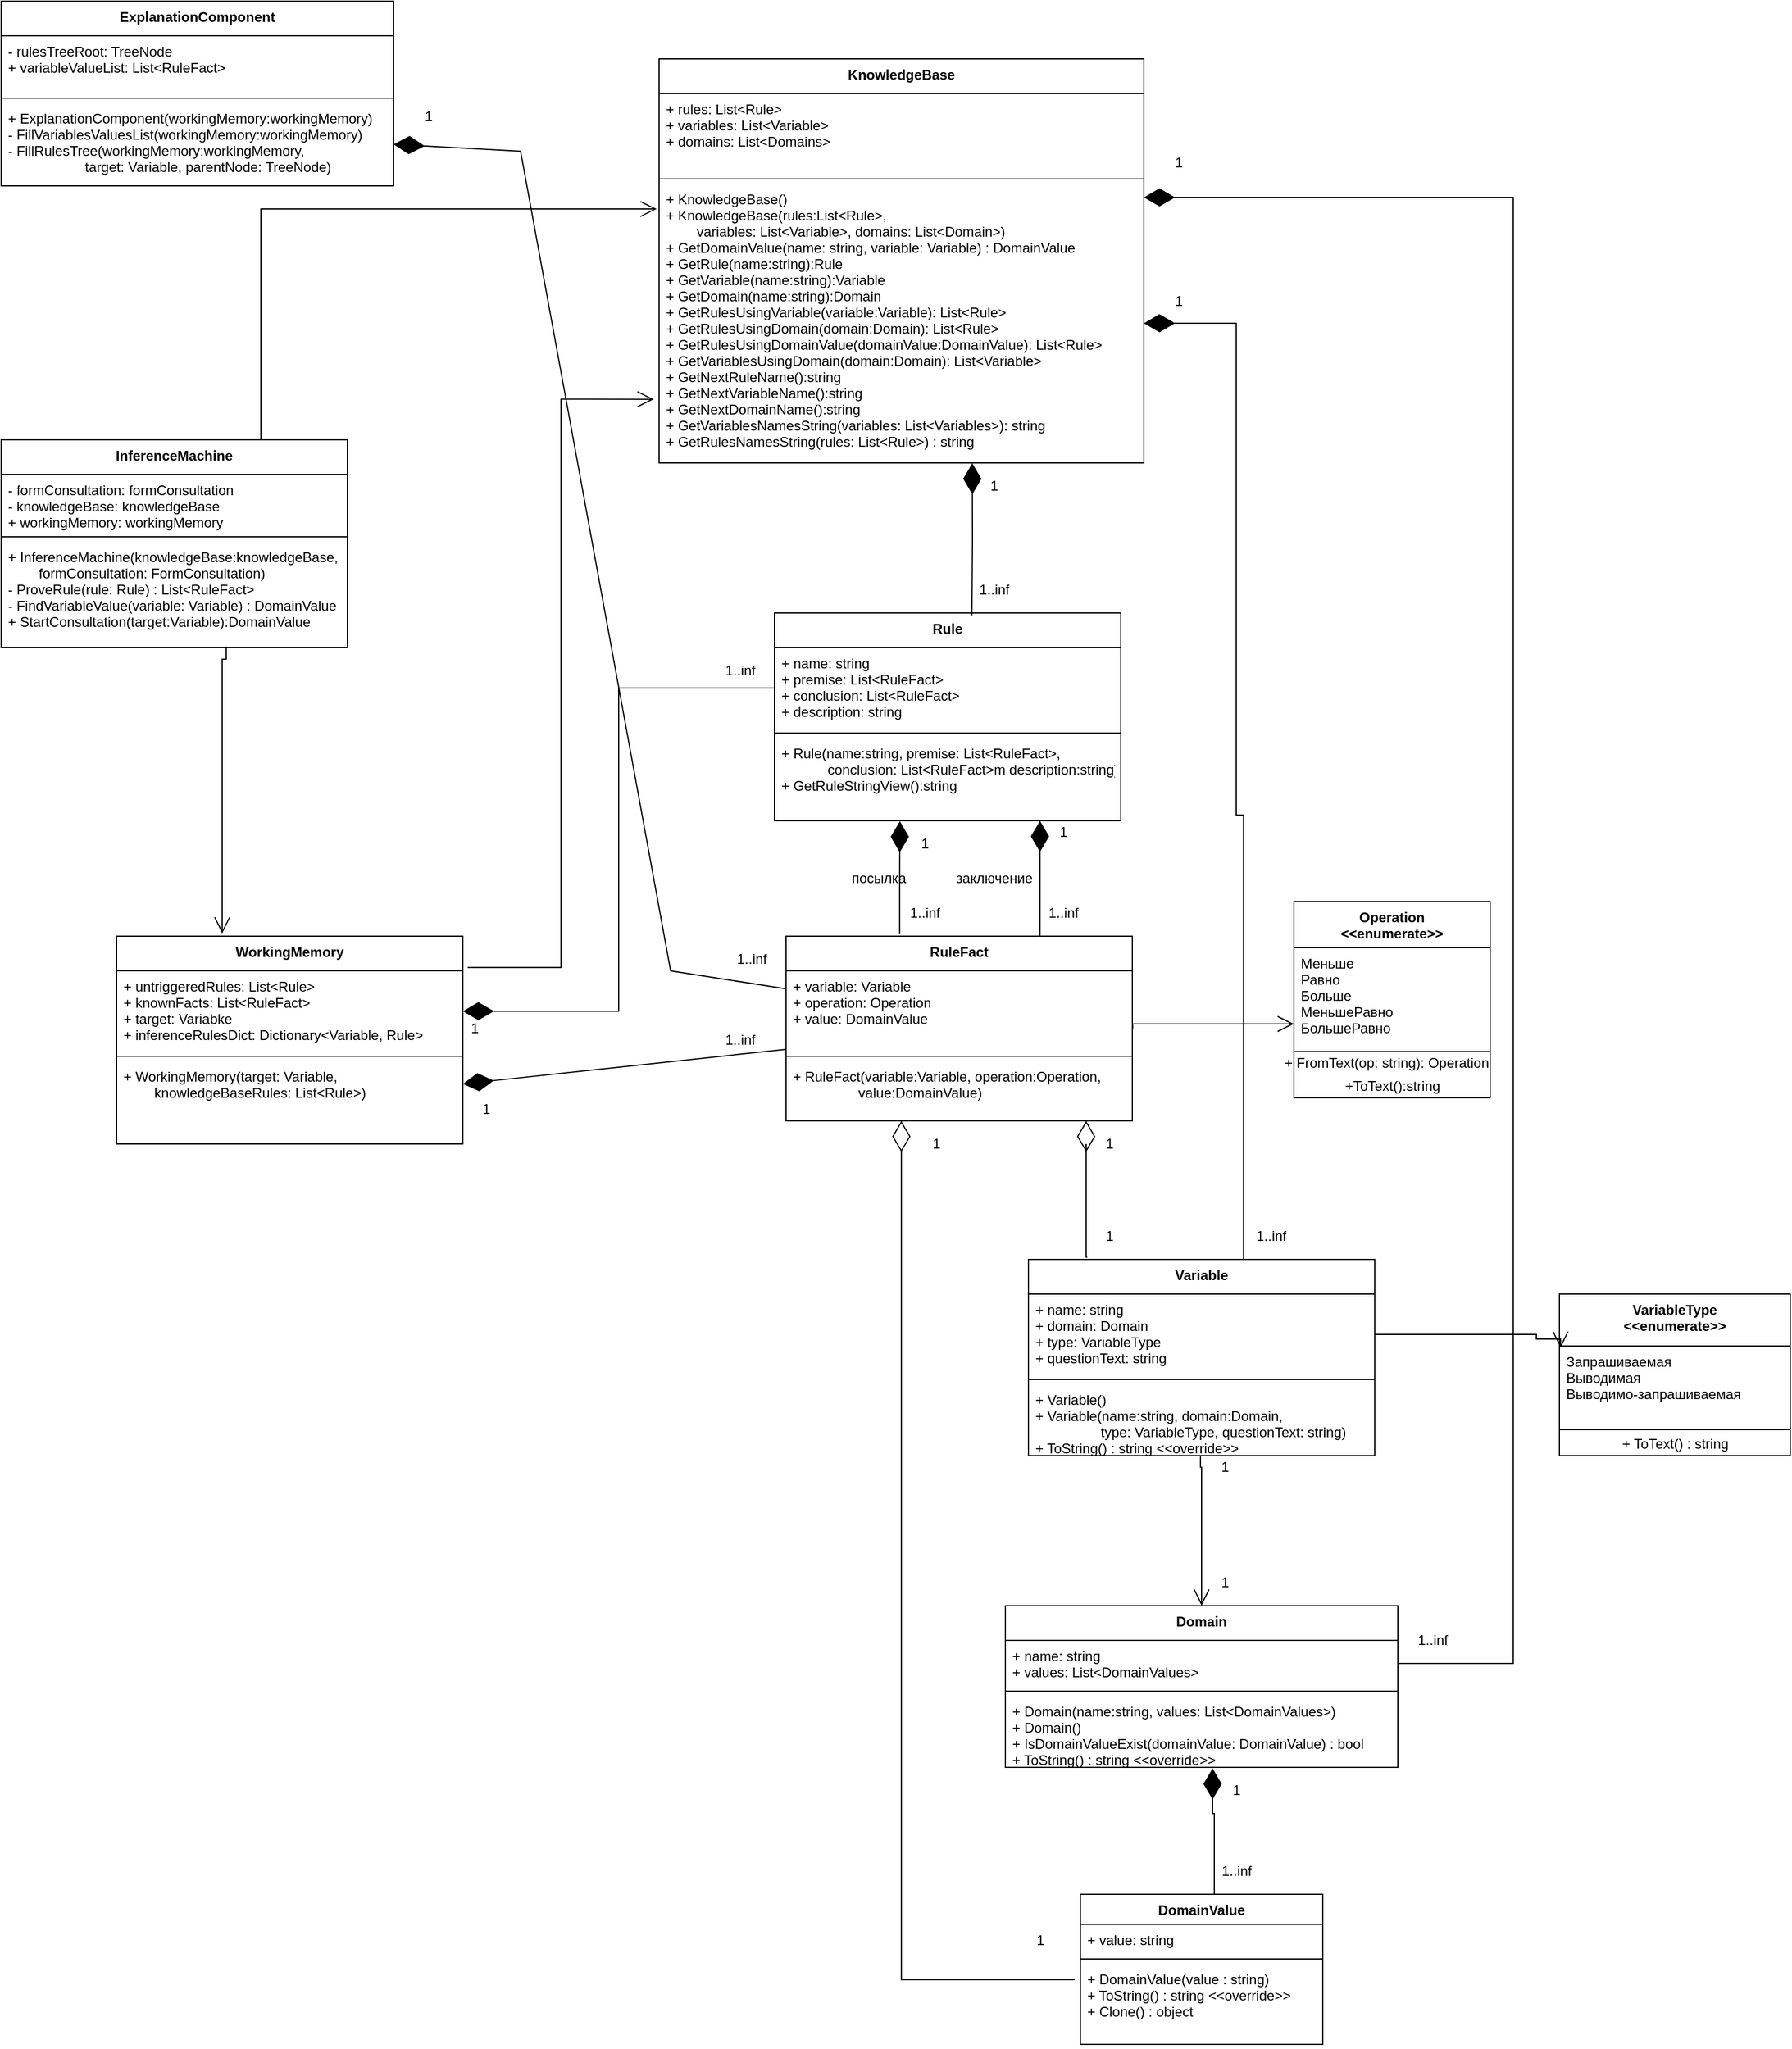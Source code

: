 <mxfile version="15.7.3" type="device"><diagram id="C5RBs43oDa-KdzZeNtuy" name="Page-1"><mxGraphModel dx="2957" dy="2081" grid="1" gridSize="10" guides="1" tooltips="1" connect="1" arrows="1" fold="1" page="1" pageScale="1" pageWidth="827" pageHeight="1169" math="0" shadow="0"><root><mxCell id="WIyWlLk6GJQsqaUBKTNV-0"/><mxCell id="WIyWlLk6GJQsqaUBKTNV-1" parent="WIyWlLk6GJQsqaUBKTNV-0"/><mxCell id="Bi4SvB8StChltZ38SY9K-6" value="DomainValue" style="swimlane;fontStyle=1;align=center;verticalAlign=top;childLayout=stackLayout;horizontal=1;startSize=26;horizontalStack=0;resizeParent=1;resizeParentMax=0;resizeLast=0;collapsible=1;marginBottom=0;" parent="WIyWlLk6GJQsqaUBKTNV-1" vertex="1"><mxGeometry x="595" y="870" width="210" height="130" as="geometry"/></mxCell><mxCell id="Bi4SvB8StChltZ38SY9K-7" value="+ value: string" style="text;strokeColor=none;fillColor=none;align=left;verticalAlign=top;spacingLeft=4;spacingRight=4;overflow=hidden;rotatable=0;points=[[0,0.5],[1,0.5]];portConstraint=eastwest;" parent="Bi4SvB8StChltZ38SY9K-6" vertex="1"><mxGeometry y="26" width="210" height="26" as="geometry"/></mxCell><mxCell id="Bi4SvB8StChltZ38SY9K-8" value="" style="line;strokeWidth=1;fillColor=none;align=left;verticalAlign=middle;spacingTop=-1;spacingLeft=3;spacingRight=3;rotatable=0;labelPosition=right;points=[];portConstraint=eastwest;" parent="Bi4SvB8StChltZ38SY9K-6" vertex="1"><mxGeometry y="52" width="210" height="8" as="geometry"/></mxCell><mxCell id="Bi4SvB8StChltZ38SY9K-9" value="+ DomainValue(value : string)&#10;+ ToString() : string &lt;&lt;override&gt;&gt;&#10;+ Clone() : object" style="text;strokeColor=none;fillColor=none;align=left;verticalAlign=top;spacingLeft=4;spacingRight=4;overflow=hidden;rotatable=0;points=[[0,0.5],[1,0.5]];portConstraint=eastwest;" parent="Bi4SvB8StChltZ38SY9K-6" vertex="1"><mxGeometry y="60" width="210" height="70" as="geometry"/></mxCell><mxCell id="Bi4SvB8StChltZ38SY9K-16" value="Domain" style="swimlane;fontStyle=1;align=center;verticalAlign=top;childLayout=stackLayout;horizontal=1;startSize=30;horizontalStack=0;resizeParent=1;resizeParentMax=0;resizeLast=0;collapsible=1;marginBottom=0;" parent="WIyWlLk6GJQsqaUBKTNV-1" vertex="1"><mxGeometry x="530" y="620" width="340" height="140" as="geometry"/></mxCell><mxCell id="Bi4SvB8StChltZ38SY9K-17" value="+ name: string&#10;+ values: List&lt;DomainValues&gt;" style="text;strokeColor=none;fillColor=none;align=left;verticalAlign=top;spacingLeft=4;spacingRight=4;overflow=hidden;rotatable=0;points=[[0,0.5],[1,0.5]];portConstraint=eastwest;" parent="Bi4SvB8StChltZ38SY9K-16" vertex="1"><mxGeometry y="30" width="340" height="40" as="geometry"/></mxCell><mxCell id="Bi4SvB8StChltZ38SY9K-18" value="" style="line;strokeWidth=1;fillColor=none;align=left;verticalAlign=middle;spacingTop=-1;spacingLeft=3;spacingRight=3;rotatable=0;labelPosition=right;points=[];portConstraint=eastwest;" parent="Bi4SvB8StChltZ38SY9K-16" vertex="1"><mxGeometry y="70" width="340" height="8" as="geometry"/></mxCell><mxCell id="Bi4SvB8StChltZ38SY9K-19" value="+ Domain(name:string, values: List&lt;DomainValues&gt;)&#10;+ Domain()&#10;+ IsDomainValueExist(domainValue: DomainValue) : bool&#10;+ ToString() : string &lt;&lt;override&gt;&gt;&#10;" style="text;strokeColor=none;fillColor=none;align=left;verticalAlign=top;spacingLeft=4;spacingRight=4;overflow=hidden;rotatable=0;points=[[0,0.5],[1,0.5]];portConstraint=eastwest;" parent="Bi4SvB8StChltZ38SY9K-16" vertex="1"><mxGeometry y="78" width="340" height="62" as="geometry"/></mxCell><mxCell id="Bi4SvB8StChltZ38SY9K-31" value="Variable" style="swimlane;fontStyle=1;align=center;verticalAlign=top;childLayout=stackLayout;horizontal=1;startSize=30;horizontalStack=0;resizeParent=1;resizeParentMax=0;resizeLast=0;collapsible=1;marginBottom=0;" parent="WIyWlLk6GJQsqaUBKTNV-1" vertex="1"><mxGeometry x="550" y="320" width="300" height="170" as="geometry"/></mxCell><mxCell id="Bi4SvB8StChltZ38SY9K-32" value="+ name: string&#10;+ domain: Domain&#10;+ type: VariableType&#10;+ questionText: string" style="text;strokeColor=none;fillColor=none;align=left;verticalAlign=top;spacingLeft=4;spacingRight=4;overflow=hidden;rotatable=0;points=[[0,0.5],[1,0.5]];portConstraint=eastwest;" parent="Bi4SvB8StChltZ38SY9K-31" vertex="1"><mxGeometry y="30" width="300" height="70" as="geometry"/></mxCell><mxCell id="Bi4SvB8StChltZ38SY9K-33" value="" style="line;strokeWidth=1;fillColor=none;align=left;verticalAlign=middle;spacingTop=-1;spacingLeft=3;spacingRight=3;rotatable=0;labelPosition=right;points=[];portConstraint=eastwest;" parent="Bi4SvB8StChltZ38SY9K-31" vertex="1"><mxGeometry y="100" width="300" height="8" as="geometry"/></mxCell><mxCell id="Bi4SvB8StChltZ38SY9K-34" value="+ Variable()&#10;+ Variable(name:string, domain:Domain, &#10;                 type: VariableType, questionText: string)&#10;+ ToString() : string &lt;&lt;override&gt;&gt;" style="text;strokeColor=none;fillColor=none;align=left;verticalAlign=top;spacingLeft=4;spacingRight=4;overflow=hidden;rotatable=0;points=[[0,0.5],[1,0.5]];portConstraint=eastwest;" parent="Bi4SvB8StChltZ38SY9K-31" vertex="1"><mxGeometry y="108" width="300" height="62" as="geometry"/></mxCell><mxCell id="Bi4SvB8StChltZ38SY9K-38" value="VariableType&#10;&lt;&lt;enumerate&gt;&gt;" style="swimlane;fontStyle=1;align=center;verticalAlign=top;childLayout=stackLayout;horizontal=1;startSize=45;horizontalStack=0;resizeParent=1;resizeParentMax=0;resizeLast=0;collapsible=1;marginBottom=0;" parent="WIyWlLk6GJQsqaUBKTNV-1" vertex="1"><mxGeometry x="1010" y="350" width="200" height="140" as="geometry"/></mxCell><mxCell id="Bi4SvB8StChltZ38SY9K-39" value="Запрашиваемая&#10;Выводимая&#10;Выводимо-запрашиваемая" style="text;strokeColor=none;fillColor=none;align=left;verticalAlign=top;spacingLeft=4;spacingRight=4;overflow=hidden;rotatable=0;points=[[0,0.5],[1,0.5]];portConstraint=eastwest;" parent="Bi4SvB8StChltZ38SY9K-38" vertex="1"><mxGeometry y="45" width="200" height="70" as="geometry"/></mxCell><mxCell id="Bi4SvB8StChltZ38SY9K-40" value="" style="line;strokeWidth=1;fillColor=none;align=left;verticalAlign=middle;spacingTop=-1;spacingLeft=3;spacingRight=3;rotatable=0;labelPosition=right;points=[];portConstraint=eastwest;" parent="Bi4SvB8StChltZ38SY9K-38" vertex="1"><mxGeometry y="115" width="200" height="5" as="geometry"/></mxCell><mxCell id="QfJYbRdE3SxA1bt4CBaY-1" value="+ ToText() : string" style="text;html=1;align=center;verticalAlign=middle;resizable=0;points=[];autosize=1;strokeColor=none;fillColor=none;" vertex="1" parent="Bi4SvB8StChltZ38SY9K-38"><mxGeometry y="120" width="200" height="20" as="geometry"/></mxCell><mxCell id="Bi4SvB8StChltZ38SY9K-45" value="RuleFact" style="swimlane;fontStyle=1;align=center;verticalAlign=top;childLayout=stackLayout;horizontal=1;startSize=30;horizontalStack=0;resizeParent=1;resizeParentMax=0;resizeLast=0;collapsible=1;marginBottom=0;" parent="WIyWlLk6GJQsqaUBKTNV-1" vertex="1"><mxGeometry x="340" y="40" width="300" height="160" as="geometry"/></mxCell><mxCell id="Bi4SvB8StChltZ38SY9K-46" value="+ variable: Variable&#10;+ operation: Operation&#10;+ value: DomainValue" style="text;strokeColor=none;fillColor=none;align=left;verticalAlign=top;spacingLeft=4;spacingRight=4;overflow=hidden;rotatable=0;points=[[0,0.5],[1,0.5]];portConstraint=eastwest;" parent="Bi4SvB8StChltZ38SY9K-45" vertex="1"><mxGeometry y="30" width="300" height="70" as="geometry"/></mxCell><mxCell id="Bi4SvB8StChltZ38SY9K-47" value="" style="line;strokeWidth=1;fillColor=none;align=left;verticalAlign=middle;spacingTop=-1;spacingLeft=3;spacingRight=3;rotatable=0;labelPosition=right;points=[];portConstraint=eastwest;" parent="Bi4SvB8StChltZ38SY9K-45" vertex="1"><mxGeometry y="100" width="300" height="8" as="geometry"/></mxCell><mxCell id="Bi4SvB8StChltZ38SY9K-48" value="+ RuleFact(variable:Variable, operation:Operation, &#10;                 value:DomainValue)" style="text;strokeColor=none;fillColor=none;align=left;verticalAlign=top;spacingLeft=4;spacingRight=4;overflow=hidden;rotatable=0;points=[[0,0.5],[1,0.5]];portConstraint=eastwest;" parent="Bi4SvB8StChltZ38SY9K-45" vertex="1"><mxGeometry y="108" width="300" height="52" as="geometry"/></mxCell><mxCell id="Bi4SvB8StChltZ38SY9K-49" value="Operation&#10;&lt;&lt;enumerate&gt;&gt;" style="swimlane;fontStyle=1;align=center;verticalAlign=top;childLayout=stackLayout;horizontal=1;startSize=40;horizontalStack=0;resizeParent=1;resizeParentMax=0;resizeLast=0;collapsible=1;marginBottom=0;" parent="WIyWlLk6GJQsqaUBKTNV-1" vertex="1"><mxGeometry x="780" y="10" width="170" height="170" as="geometry"/></mxCell><mxCell id="Bi4SvB8StChltZ38SY9K-50" value="Меньше&#10;Равно&#10;Больше&#10;МеньшеРавно&#10;БольшеРавно&#10;НеРавно" style="text;strokeColor=none;fillColor=none;align=left;verticalAlign=top;spacingLeft=4;spacingRight=4;overflow=hidden;rotatable=0;points=[[0,0.5],[1,0.5]];portConstraint=eastwest;" parent="Bi4SvB8StChltZ38SY9K-49" vertex="1"><mxGeometry y="40" width="170" height="70" as="geometry"/></mxCell><mxCell id="Bi4SvB8StChltZ38SY9K-51" value="" style="line;strokeWidth=1;fillColor=none;align=left;verticalAlign=middle;spacingTop=-1;spacingLeft=3;spacingRight=3;rotatable=0;labelPosition=right;points=[];portConstraint=eastwest;" parent="Bi4SvB8StChltZ38SY9K-49" vertex="1"><mxGeometry y="110" width="170" height="40" as="geometry"/></mxCell><mxCell id="Bi4SvB8StChltZ38SY9K-53" value="+ToText():string" style="text;html=1;align=center;verticalAlign=middle;resizable=0;points=[];autosize=1;strokeColor=none;fillColor=none;" parent="Bi4SvB8StChltZ38SY9K-49" vertex="1"><mxGeometry y="150" width="170" height="20" as="geometry"/></mxCell><mxCell id="Bi4SvB8StChltZ38SY9K-57" value="Rule" style="swimlane;fontStyle=1;align=center;verticalAlign=top;childLayout=stackLayout;horizontal=1;startSize=30;horizontalStack=0;resizeParent=1;resizeParentMax=0;resizeLast=0;collapsible=1;marginBottom=0;" parent="WIyWlLk6GJQsqaUBKTNV-1" vertex="1"><mxGeometry x="330" y="-240" width="300" height="180" as="geometry"/></mxCell><mxCell id="Bi4SvB8StChltZ38SY9K-58" value="+ name: string&#10;+ premise: List&lt;RuleFact&gt;&#10;+ conclusion: List&lt;RuleFact&gt;&#10;+ description: string" style="text;strokeColor=none;fillColor=none;align=left;verticalAlign=top;spacingLeft=4;spacingRight=4;overflow=hidden;rotatable=0;points=[[0,0.5],[1,0.5]];portConstraint=eastwest;" parent="Bi4SvB8StChltZ38SY9K-57" vertex="1"><mxGeometry y="30" width="300" height="70" as="geometry"/></mxCell><mxCell id="Bi4SvB8StChltZ38SY9K-59" value="" style="line;strokeWidth=1;fillColor=none;align=left;verticalAlign=middle;spacingTop=-1;spacingLeft=3;spacingRight=3;rotatable=0;labelPosition=right;points=[];portConstraint=eastwest;" parent="Bi4SvB8StChltZ38SY9K-57" vertex="1"><mxGeometry y="100" width="300" height="8" as="geometry"/></mxCell><mxCell id="Bi4SvB8StChltZ38SY9K-60" value="+ Rule(name:string, premise: List&lt;RuleFact&gt;,&#10;            conclusion: List&lt;RuleFact&gt;m description:string)&#10;+ GetRuleStringView():string" style="text;strokeColor=none;fillColor=none;align=left;verticalAlign=top;spacingLeft=4;spacingRight=4;overflow=hidden;rotatable=0;points=[[0,0.5],[1,0.5]];portConstraint=eastwest;" parent="Bi4SvB8StChltZ38SY9K-57" vertex="1"><mxGeometry y="108" width="300" height="72" as="geometry"/></mxCell><mxCell id="Bi4SvB8StChltZ38SY9K-67" value="заключение" style="text;html=1;align=center;verticalAlign=middle;resizable=0;points=[];autosize=1;strokeColor=none;fillColor=none;" parent="WIyWlLk6GJQsqaUBKTNV-1" vertex="1"><mxGeometry x="480" y="-20" width="80" height="20" as="geometry"/></mxCell><mxCell id="Bi4SvB8StChltZ38SY9K-68" value="посылка" style="text;html=1;align=center;verticalAlign=middle;resizable=0;points=[];autosize=1;strokeColor=none;fillColor=none;" parent="WIyWlLk6GJQsqaUBKTNV-1" vertex="1"><mxGeometry x="390" y="-20" width="60" height="20" as="geometry"/></mxCell><mxCell id="Bi4SvB8StChltZ38SY9K-69" value="KnowledgeBase" style="swimlane;fontStyle=1;align=center;verticalAlign=top;childLayout=stackLayout;horizontal=1;startSize=30;horizontalStack=0;resizeParent=1;resizeParentMax=0;resizeLast=0;collapsible=1;marginBottom=0;" parent="WIyWlLk6GJQsqaUBKTNV-1" vertex="1"><mxGeometry x="230" y="-720" width="420" height="350" as="geometry"/></mxCell><mxCell id="Bi4SvB8StChltZ38SY9K-70" value="+ rules: List&lt;Rule&gt;&#10;+ variables: List&lt;Variable&gt;&#10;+ domains: List&lt;Domains&gt;" style="text;strokeColor=none;fillColor=none;align=left;verticalAlign=top;spacingLeft=4;spacingRight=4;overflow=hidden;rotatable=0;points=[[0,0.5],[1,0.5]];portConstraint=eastwest;" parent="Bi4SvB8StChltZ38SY9K-69" vertex="1"><mxGeometry y="30" width="420" height="70" as="geometry"/></mxCell><mxCell id="Bi4SvB8StChltZ38SY9K-71" value="" style="line;strokeWidth=1;fillColor=none;align=left;verticalAlign=middle;spacingTop=-1;spacingLeft=3;spacingRight=3;rotatable=0;labelPosition=right;points=[];portConstraint=eastwest;" parent="Bi4SvB8StChltZ38SY9K-69" vertex="1"><mxGeometry y="100" width="420" height="8" as="geometry"/></mxCell><mxCell id="Bi4SvB8StChltZ38SY9K-72" value="+ KnowledgeBase()&#10;+ KnowledgeBase(rules:List&lt;Rule&gt;, &#10;        variables: List&lt;Variable&gt;, domains: List&lt;Domain&gt;)&#10;+ GetDomainValue(name: string, variable: Variable) : DomainValue&#10;+ GetRule(name:string):Rule&#10;+ GetVariable(name:string):Variable&#10;+ GetDomain(name:string):Domain&#10;+ GetRulesUsingVariable(variable:Variable): List&lt;Rule&gt;&#10;+ GetRulesUsingDomain(domain:Domain): List&lt;Rule&gt;&#10;+ GetRulesUsingDomainValue(domainValue:DomainValue): List&lt;Rule&gt;&#10;+ GetVariablesUsingDomain(domain:Domain): List&lt;Variable&gt;&#10;+ GetNextRuleName():string&#10;+ GetNextVariableName():string&#10;+ GetNextDomainName():string&#10;+ GetVariablesNamesString(variables: List&lt;Variables&gt;): string&#10;+ GetRulesNamesString(rules: List&lt;Rule&gt;) : string" style="text;strokeColor=none;fillColor=none;align=left;verticalAlign=top;spacingLeft=4;spacingRight=4;overflow=hidden;rotatable=0;points=[[0,0.5],[1,0.5]];portConstraint=eastwest;" parent="Bi4SvB8StChltZ38SY9K-69" vertex="1"><mxGeometry y="108" width="420" height="242" as="geometry"/></mxCell><mxCell id="fBiNw1xT2awDAqiI4PGP-3" value="InferenceMachine" style="swimlane;fontStyle=1;align=center;verticalAlign=top;childLayout=stackLayout;horizontal=1;startSize=30;horizontalStack=0;resizeParent=1;resizeParentMax=0;resizeLast=0;collapsible=1;marginBottom=0;" parent="WIyWlLk6GJQsqaUBKTNV-1" vertex="1"><mxGeometry x="-340" y="-390" width="300" height="180" as="geometry"/></mxCell><mxCell id="fBiNw1xT2awDAqiI4PGP-4" value="- formConsultation: formConsultation&#10;- knowledgeBase: knowledgeBase&#10;+ workingMemory: workingMemory" style="text;strokeColor=none;fillColor=none;align=left;verticalAlign=top;spacingLeft=4;spacingRight=4;overflow=hidden;rotatable=0;points=[[0,0.5],[1,0.5]];portConstraint=eastwest;" parent="fBiNw1xT2awDAqiI4PGP-3" vertex="1"><mxGeometry y="30" width="300" height="50" as="geometry"/></mxCell><mxCell id="fBiNw1xT2awDAqiI4PGP-5" value="" style="line;strokeWidth=1;fillColor=none;align=left;verticalAlign=middle;spacingTop=-1;spacingLeft=3;spacingRight=3;rotatable=0;labelPosition=right;points=[];portConstraint=eastwest;" parent="fBiNw1xT2awDAqiI4PGP-3" vertex="1"><mxGeometry y="80" width="300" height="8" as="geometry"/></mxCell><mxCell id="fBiNw1xT2awDAqiI4PGP-6" value="+ InferenceMachine(knowledgeBase:knowledgeBase, &#10;        formConsultation: FormConsultation)&#10;- ProveRule(rule: Rule) : List&lt;RuleFact&gt;&#10;- FindVariableValue(variable: Variable) : DomainValue&#10;+ StartConsultation(target:Variable):DomainValue" style="text;strokeColor=none;fillColor=none;align=left;verticalAlign=top;spacingLeft=4;spacingRight=4;overflow=hidden;rotatable=0;points=[[0,0.5],[1,0.5]];portConstraint=eastwest;" parent="fBiNw1xT2awDAqiI4PGP-3" vertex="1"><mxGeometry y="88" width="300" height="92" as="geometry"/></mxCell><mxCell id="fBiNw1xT2awDAqiI4PGP-7" value="WorkingMemory" style="swimlane;fontStyle=1;align=center;verticalAlign=top;childLayout=stackLayout;horizontal=1;startSize=30;horizontalStack=0;resizeParent=1;resizeParentMax=0;resizeLast=0;collapsible=1;marginBottom=0;" parent="WIyWlLk6GJQsqaUBKTNV-1" vertex="1"><mxGeometry x="-240" y="40" width="300" height="180" as="geometry"/></mxCell><mxCell id="fBiNw1xT2awDAqiI4PGP-8" value="+ untriggeredRules: List&lt;Rule&gt;&#10;+ knownFacts: List&lt;RuleFact&gt;&#10;+ target: Variabke&#10;+ inferenceRulesDict: Dictionary&lt;Variable, Rule&gt;&#10;" style="text;strokeColor=none;fillColor=none;align=left;verticalAlign=top;spacingLeft=4;spacingRight=4;overflow=hidden;rotatable=0;points=[[0,0.5],[1,0.5]];portConstraint=eastwest;" parent="fBiNw1xT2awDAqiI4PGP-7" vertex="1"><mxGeometry y="30" width="300" height="70" as="geometry"/></mxCell><mxCell id="fBiNw1xT2awDAqiI4PGP-9" value="" style="line;strokeWidth=1;fillColor=none;align=left;verticalAlign=middle;spacingTop=-1;spacingLeft=3;spacingRight=3;rotatable=0;labelPosition=right;points=[];portConstraint=eastwest;" parent="fBiNw1xT2awDAqiI4PGP-7" vertex="1"><mxGeometry y="100" width="300" height="8" as="geometry"/></mxCell><mxCell id="fBiNw1xT2awDAqiI4PGP-10" value="+ WorkingMemory(target: Variable, &#10;        knowledgeBaseRules: List&lt;Rule&gt;)" style="text;strokeColor=none;fillColor=none;align=left;verticalAlign=top;spacingLeft=4;spacingRight=4;overflow=hidden;rotatable=0;points=[[0,0.5],[1,0.5]];portConstraint=eastwest;" parent="fBiNw1xT2awDAqiI4PGP-7" vertex="1"><mxGeometry y="108" width="300" height="72" as="geometry"/></mxCell><mxCell id="fBiNw1xT2awDAqiI4PGP-30" value="ExplanationComponent" style="swimlane;fontStyle=1;align=center;verticalAlign=top;childLayout=stackLayout;horizontal=1;startSize=30;horizontalStack=0;resizeParent=1;resizeParentMax=0;resizeLast=0;collapsible=1;marginBottom=0;" parent="WIyWlLk6GJQsqaUBKTNV-1" vertex="1"><mxGeometry x="-340" y="-770" width="340" height="160" as="geometry"/></mxCell><mxCell id="fBiNw1xT2awDAqiI4PGP-31" value="- rulesTreeRoot: TreeNode&#10;+ variableValueList: List&lt;RuleFact&gt;" style="text;strokeColor=none;fillColor=none;align=left;verticalAlign=top;spacingLeft=4;spacingRight=4;overflow=hidden;rotatable=0;points=[[0,0.5],[1,0.5]];portConstraint=eastwest;" parent="fBiNw1xT2awDAqiI4PGP-30" vertex="1"><mxGeometry y="30" width="340" height="50" as="geometry"/></mxCell><mxCell id="fBiNw1xT2awDAqiI4PGP-32" value="" style="line;strokeWidth=1;fillColor=none;align=left;verticalAlign=middle;spacingTop=-1;spacingLeft=3;spacingRight=3;rotatable=0;labelPosition=right;points=[];portConstraint=eastwest;" parent="fBiNw1xT2awDAqiI4PGP-30" vertex="1"><mxGeometry y="80" width="340" height="8" as="geometry"/></mxCell><mxCell id="fBiNw1xT2awDAqiI4PGP-33" value="+ ExplanationComponent(workingMemory:workingMemory)&#10;- FillVariablesValuesList(workingMemory:workingMemory)&#10;- FillRulesTree(workingMemory:workingMemory, &#10;                    target: Variable, parentNode: TreeNode)" style="text;strokeColor=none;fillColor=none;align=left;verticalAlign=top;spacingLeft=4;spacingRight=4;overflow=hidden;rotatable=0;points=[[0,0.5],[1,0.5]];portConstraint=eastwest;" parent="fBiNw1xT2awDAqiI4PGP-30" vertex="1"><mxGeometry y="88" width="340" height="72" as="geometry"/></mxCell><mxCell id="za6v2V75wPC-NCQxl_I5-0" value="" style="endArrow=diamondThin;endFill=1;endSize=24;html=1;rounded=0;edgeStyle=orthogonalEdgeStyle;entryX=0.528;entryY=1.014;entryDx=0;entryDy=0;entryPerimeter=0;" parent="WIyWlLk6GJQsqaUBKTNV-1" source="Bi4SvB8StChltZ38SY9K-6" target="Bi4SvB8StChltZ38SY9K-19" edge="1"><mxGeometry width="160" relative="1" as="geometry"><mxPoint x="710" y="860" as="sourcePoint"/><mxPoint x="750" y="800" as="targetPoint"/><Array as="points"><mxPoint x="711" y="800"/><mxPoint x="710" y="800"/></Array></mxGeometry></mxCell><mxCell id="za6v2V75wPC-NCQxl_I5-1" value="1..inf" style="text;html=1;align=center;verticalAlign=middle;resizable=0;points=[];autosize=1;strokeColor=none;fillColor=none;" parent="WIyWlLk6GJQsqaUBKTNV-1" vertex="1"><mxGeometry x="710" y="840" width="40" height="20" as="geometry"/></mxCell><mxCell id="za6v2V75wPC-NCQxl_I5-2" value="1" style="text;html=1;align=center;verticalAlign=middle;resizable=0;points=[];autosize=1;strokeColor=none;fillColor=none;" parent="WIyWlLk6GJQsqaUBKTNV-1" vertex="1"><mxGeometry x="720" y="770" width="20" height="20" as="geometry"/></mxCell><mxCell id="za6v2V75wPC-NCQxl_I5-3" value="" style="endArrow=open;endFill=1;endSize=12;html=1;rounded=0;edgeStyle=orthogonalEdgeStyle;entryX=0.5;entryY=0;entryDx=0;entryDy=0;" parent="WIyWlLk6GJQsqaUBKTNV-1" source="Bi4SvB8StChltZ38SY9K-34" target="Bi4SvB8StChltZ38SY9K-16" edge="1"><mxGeometry width="160" relative="1" as="geometry"><mxPoint x="590" y="500" as="sourcePoint"/><mxPoint x="750" y="500" as="targetPoint"/><Array as="points"><mxPoint x="699" y="500"/><mxPoint x="700" y="500"/></Array></mxGeometry></mxCell><mxCell id="za6v2V75wPC-NCQxl_I5-4" value="1" style="text;html=1;align=center;verticalAlign=middle;resizable=0;points=[];autosize=1;strokeColor=none;fillColor=none;" parent="WIyWlLk6GJQsqaUBKTNV-1" vertex="1"><mxGeometry x="710" y="490" width="20" height="20" as="geometry"/></mxCell><mxCell id="za6v2V75wPC-NCQxl_I5-5" value="1" style="text;html=1;align=center;verticalAlign=middle;resizable=0;points=[];autosize=1;strokeColor=none;fillColor=none;" parent="WIyWlLk6GJQsqaUBKTNV-1" vertex="1"><mxGeometry x="710" y="590" width="20" height="20" as="geometry"/></mxCell><mxCell id="za6v2V75wPC-NCQxl_I5-7" value="" style="endArrow=diamondThin;endFill=0;endSize=24;html=1;rounded=0;edgeStyle=orthogonalEdgeStyle;entryX=0.333;entryY=1;entryDx=0;entryDy=0;entryPerimeter=0;exitX=-0.024;exitY=0.2;exitDx=0;exitDy=0;exitPerimeter=0;" parent="WIyWlLk6GJQsqaUBKTNV-1" source="Bi4SvB8StChltZ38SY9K-9" target="Bi4SvB8StChltZ38SY9K-48" edge="1"><mxGeometry width="160" relative="1" as="geometry"><mxPoint x="440" y="940" as="sourcePoint"/><mxPoint x="590" y="450" as="targetPoint"/></mxGeometry></mxCell><mxCell id="za6v2V75wPC-NCQxl_I5-8" value="1" style="text;html=1;align=center;verticalAlign=middle;resizable=0;points=[];autosize=1;strokeColor=none;fillColor=none;" parent="WIyWlLk6GJQsqaUBKTNV-1" vertex="1"><mxGeometry x="550" y="900" width="20" height="20" as="geometry"/></mxCell><mxCell id="za6v2V75wPC-NCQxl_I5-9" value="1" style="text;html=1;align=center;verticalAlign=middle;resizable=0;points=[];autosize=1;strokeColor=none;fillColor=none;" parent="WIyWlLk6GJQsqaUBKTNV-1" vertex="1"><mxGeometry x="460" y="210" width="20" height="20" as="geometry"/></mxCell><mxCell id="za6v2V75wPC-NCQxl_I5-10" value="" style="endArrow=diamondThin;endFill=0;endSize=24;html=1;rounded=0;edgeStyle=orthogonalEdgeStyle;exitX=0.17;exitY=-0.011;exitDx=0;exitDy=0;exitPerimeter=0;" parent="WIyWlLk6GJQsqaUBKTNV-1" source="Bi4SvB8StChltZ38SY9K-31" target="Bi4SvB8StChltZ38SY9K-48" edge="1"><mxGeometry width="160" relative="1" as="geometry"><mxPoint x="430" y="140" as="sourcePoint"/><mxPoint x="600" y="190" as="targetPoint"/><Array as="points"><mxPoint x="600" y="220"/><mxPoint x="600" y="220"/></Array></mxGeometry></mxCell><mxCell id="za6v2V75wPC-NCQxl_I5-11" value="1" style="text;html=1;align=center;verticalAlign=middle;resizable=0;points=[];autosize=1;strokeColor=none;fillColor=none;" parent="WIyWlLk6GJQsqaUBKTNV-1" vertex="1"><mxGeometry x="610" y="290" width="20" height="20" as="geometry"/></mxCell><mxCell id="za6v2V75wPC-NCQxl_I5-12" value="1" style="text;html=1;align=center;verticalAlign=middle;resizable=0;points=[];autosize=1;strokeColor=none;fillColor=none;" parent="WIyWlLk6GJQsqaUBKTNV-1" vertex="1"><mxGeometry x="610" y="210" width="20" height="20" as="geometry"/></mxCell><mxCell id="za6v2V75wPC-NCQxl_I5-13" value="" style="endArrow=open;endFill=1;endSize=12;html=1;rounded=0;edgeStyle=orthogonalEdgeStyle;exitX=1.001;exitY=0.715;exitDx=0;exitDy=0;exitPerimeter=0;" parent="WIyWlLk6GJQsqaUBKTNV-1" source="Bi4SvB8StChltZ38SY9K-46" target="Bi4SvB8StChltZ38SY9K-50" edge="1"><mxGeometry width="160" relative="1" as="geometry"><mxPoint x="630" y="110" as="sourcePoint"/><mxPoint x="760" y="110" as="targetPoint"/><Array as="points"><mxPoint x="640" y="116"/></Array></mxGeometry></mxCell><mxCell id="za6v2V75wPC-NCQxl_I5-15" value="" style="endArrow=open;endFill=1;endSize=12;html=1;rounded=0;edgeStyle=orthogonalEdgeStyle;exitX=1;exitY=0.5;exitDx=0;exitDy=0;entryX=0.005;entryY=0.024;entryDx=0;entryDy=0;entryPerimeter=0;" parent="WIyWlLk6GJQsqaUBKTNV-1" source="Bi4SvB8StChltZ38SY9K-32" target="Bi4SvB8StChltZ38SY9K-39" edge="1"><mxGeometry width="160" relative="1" as="geometry"><mxPoint x="880" y="440" as="sourcePoint"/><mxPoint x="990" y="389" as="targetPoint"/><Array as="points"><mxPoint x="990" y="385"/><mxPoint x="990" y="389"/><mxPoint x="1011" y="389"/></Array></mxGeometry></mxCell><mxCell id="za6v2V75wPC-NCQxl_I5-16" value="" style="endArrow=diamondThin;endFill=1;endSize=24;html=1;rounded=0;edgeStyle=orthogonalEdgeStyle;entryX=0.362;entryY=1.005;entryDx=0;entryDy=0;entryPerimeter=0;exitX=0.328;exitY=-0.015;exitDx=0;exitDy=0;exitPerimeter=0;" parent="WIyWlLk6GJQsqaUBKTNV-1" source="Bi4SvB8StChltZ38SY9K-45" target="Bi4SvB8StChltZ38SY9K-60" edge="1"><mxGeometry width="160" relative="1" as="geometry"><mxPoint x="450" y="-10" as="sourcePoint"/><mxPoint x="550" y="-10" as="targetPoint"/></mxGeometry></mxCell><mxCell id="za6v2V75wPC-NCQxl_I5-17" value="" style="endArrow=diamondThin;endFill=1;endSize=24;html=1;rounded=0;edgeStyle=orthogonalEdgeStyle;exitX=0.75;exitY=0;exitDx=0;exitDy=0;" parent="WIyWlLk6GJQsqaUBKTNV-1" source="Bi4SvB8StChltZ38SY9K-45" target="Bi4SvB8StChltZ38SY9K-60" edge="1"><mxGeometry width="160" relative="1" as="geometry"><mxPoint x="448.4" y="47.6" as="sourcePoint"/><mxPoint x="560" y="-50" as="targetPoint"/><Array as="points"><mxPoint x="560" y="40"/></Array></mxGeometry></mxCell><mxCell id="za6v2V75wPC-NCQxl_I5-20" value="1" style="text;html=1;align=center;verticalAlign=middle;resizable=0;points=[];autosize=1;strokeColor=none;fillColor=none;" parent="WIyWlLk6GJQsqaUBKTNV-1" vertex="1"><mxGeometry x="570" y="-60" width="20" height="20" as="geometry"/></mxCell><mxCell id="za6v2V75wPC-NCQxl_I5-21" value="1..inf" style="text;html=1;align=center;verticalAlign=middle;resizable=0;points=[];autosize=1;strokeColor=none;fillColor=none;" parent="WIyWlLk6GJQsqaUBKTNV-1" vertex="1"><mxGeometry x="560" y="10" width="40" height="20" as="geometry"/></mxCell><mxCell id="za6v2V75wPC-NCQxl_I5-22" value="1" style="text;html=1;align=center;verticalAlign=middle;resizable=0;points=[];autosize=1;strokeColor=none;fillColor=none;" parent="WIyWlLk6GJQsqaUBKTNV-1" vertex="1"><mxGeometry x="450" y="-50" width="20" height="20" as="geometry"/></mxCell><mxCell id="za6v2V75wPC-NCQxl_I5-23" value="1..inf" style="text;html=1;align=center;verticalAlign=middle;resizable=0;points=[];autosize=1;strokeColor=none;fillColor=none;" parent="WIyWlLk6GJQsqaUBKTNV-1" vertex="1"><mxGeometry x="440" y="10" width="40" height="20" as="geometry"/></mxCell><mxCell id="za6v2V75wPC-NCQxl_I5-25" value="1" style="text;html=1;align=center;verticalAlign=middle;resizable=0;points=[];autosize=1;strokeColor=none;fillColor=none;" parent="WIyWlLk6GJQsqaUBKTNV-1" vertex="1"><mxGeometry x="70" y="180" width="20" height="20" as="geometry"/></mxCell><mxCell id="za6v2V75wPC-NCQxl_I5-26" value="1..inf" style="text;html=1;align=center;verticalAlign=middle;resizable=0;points=[];autosize=1;strokeColor=none;fillColor=none;" parent="WIyWlLk6GJQsqaUBKTNV-1" vertex="1"><mxGeometry x="280" y="120" width="40" height="20" as="geometry"/></mxCell><mxCell id="za6v2V75wPC-NCQxl_I5-27" value="" style="endArrow=diamondThin;endFill=1;endSize=24;html=1;rounded=0;edgeStyle=orthogonalEdgeStyle;exitX=0;exitY=0.5;exitDx=0;exitDy=0;entryX=1;entryY=0.5;entryDx=0;entryDy=0;" parent="WIyWlLk6GJQsqaUBKTNV-1" source="Bi4SvB8StChltZ38SY9K-58" target="fBiNw1xT2awDAqiI4PGP-8" edge="1"><mxGeometry width="160" relative="1" as="geometry"><mxPoint x="120" y="-10" as="sourcePoint"/><mxPoint x="280" y="-10" as="targetPoint"/></mxGeometry></mxCell><mxCell id="za6v2V75wPC-NCQxl_I5-28" value="1" style="text;html=1;align=center;verticalAlign=middle;resizable=0;points=[];autosize=1;strokeColor=none;fillColor=none;" parent="WIyWlLk6GJQsqaUBKTNV-1" vertex="1"><mxGeometry x="60" y="110" width="20" height="20" as="geometry"/></mxCell><mxCell id="za6v2V75wPC-NCQxl_I5-29" value="1..inf" style="text;html=1;align=center;verticalAlign=middle;resizable=0;points=[];autosize=1;strokeColor=none;fillColor=none;" parent="WIyWlLk6GJQsqaUBKTNV-1" vertex="1"><mxGeometry x="280" y="-200" width="40" height="20" as="geometry"/></mxCell><mxCell id="za6v2V75wPC-NCQxl_I5-30" value="" style="endArrow=diamondThin;endFill=1;endSize=24;html=1;rounded=0;edgeStyle=orthogonalEdgeStyle;entryX=0.646;entryY=1.001;entryDx=0;entryDy=0;entryPerimeter=0;" parent="WIyWlLk6GJQsqaUBKTNV-1" target="Bi4SvB8StChltZ38SY9K-72" edge="1"><mxGeometry width="160" relative="1" as="geometry"><mxPoint x="501" y="-238" as="sourcePoint"/><mxPoint x="500" y="-360" as="targetPoint"/></mxGeometry></mxCell><mxCell id="za6v2V75wPC-NCQxl_I5-31" value="1..inf" style="text;html=1;align=center;verticalAlign=middle;resizable=0;points=[];autosize=1;strokeColor=none;fillColor=none;" parent="WIyWlLk6GJQsqaUBKTNV-1" vertex="1"><mxGeometry x="500" y="-270" width="40" height="20" as="geometry"/></mxCell><mxCell id="za6v2V75wPC-NCQxl_I5-32" value="1" style="text;html=1;align=center;verticalAlign=middle;resizable=0;points=[];autosize=1;strokeColor=none;fillColor=none;" parent="WIyWlLk6GJQsqaUBKTNV-1" vertex="1"><mxGeometry x="510" y="-360" width="20" height="20" as="geometry"/></mxCell><mxCell id="za6v2V75wPC-NCQxl_I5-33" value="" style="endArrow=diamondThin;endFill=1;endSize=24;html=1;rounded=0;edgeStyle=orthogonalEdgeStyle;exitX=0.621;exitY=0.004;exitDx=0;exitDy=0;exitPerimeter=0;" parent="WIyWlLk6GJQsqaUBKTNV-1" source="Bi4SvB8StChltZ38SY9K-31" target="Bi4SvB8StChltZ38SY9K-72" edge="1"><mxGeometry width="160" relative="1" as="geometry"><mxPoint x="730" y="310" as="sourcePoint"/><mxPoint x="740" y="-450" as="targetPoint"/><Array as="points"><mxPoint x="736" y="-65"/><mxPoint x="730" y="-65"/><mxPoint x="730" y="-491"/></Array></mxGeometry></mxCell><mxCell id="za6v2V75wPC-NCQxl_I5-34" value="1" style="text;html=1;align=center;verticalAlign=middle;resizable=0;points=[];autosize=1;strokeColor=none;fillColor=none;" parent="WIyWlLk6GJQsqaUBKTNV-1" vertex="1"><mxGeometry x="670" y="-520" width="20" height="20" as="geometry"/></mxCell><mxCell id="za6v2V75wPC-NCQxl_I5-35" value="1..inf" style="text;html=1;align=center;verticalAlign=middle;resizable=0;points=[];autosize=1;strokeColor=none;fillColor=none;" parent="WIyWlLk6GJQsqaUBKTNV-1" vertex="1"><mxGeometry x="740" y="290" width="40" height="20" as="geometry"/></mxCell><mxCell id="za6v2V75wPC-NCQxl_I5-36" value="" style="endArrow=diamondThin;endFill=1;endSize=24;html=1;rounded=0;edgeStyle=orthogonalEdgeStyle;" parent="WIyWlLk6GJQsqaUBKTNV-1" source="Bi4SvB8StChltZ38SY9K-17" target="Bi4SvB8StChltZ38SY9K-72" edge="1"><mxGeometry width="160" relative="1" as="geometry"><mxPoint x="810" y="-560" as="sourcePoint"/><mxPoint x="730" y="-600" as="targetPoint"/><Array as="points"><mxPoint x="970" y="670"/><mxPoint x="970" y="-600"/></Array></mxGeometry></mxCell><mxCell id="za6v2V75wPC-NCQxl_I5-37" value="1" style="text;html=1;align=center;verticalAlign=middle;resizable=0;points=[];autosize=1;strokeColor=none;fillColor=none;" parent="WIyWlLk6GJQsqaUBKTNV-1" vertex="1"><mxGeometry x="670" y="-640" width="20" height="20" as="geometry"/></mxCell><mxCell id="za6v2V75wPC-NCQxl_I5-38" value="1..inf" style="text;html=1;align=center;verticalAlign=middle;resizable=0;points=[];autosize=1;strokeColor=none;fillColor=none;" parent="WIyWlLk6GJQsqaUBKTNV-1" vertex="1"><mxGeometry x="880" y="640" width="40" height="20" as="geometry"/></mxCell><mxCell id="za6v2V75wPC-NCQxl_I5-40" value="" style="endArrow=open;endFill=1;endSize=12;html=1;rounded=0;edgeStyle=orthogonalEdgeStyle;entryX=-0.011;entryY=0.772;entryDx=0;entryDy=0;entryPerimeter=0;exitX=1.014;exitY=-0.041;exitDx=0;exitDy=0;exitPerimeter=0;" parent="WIyWlLk6GJQsqaUBKTNV-1" source="fBiNw1xT2awDAqiI4PGP-8" target="Bi4SvB8StChltZ38SY9K-72" edge="1"><mxGeometry width="160" relative="1" as="geometry"><mxPoint x="-40" y="-160" as="sourcePoint"/><mxPoint x="120" y="-160" as="targetPoint"/></mxGeometry></mxCell><mxCell id="za6v2V75wPC-NCQxl_I5-41" value="" style="endArrow=open;endFill=1;endSize=12;html=1;rounded=0;edgeStyle=orthogonalEdgeStyle;entryX=0.305;entryY=-0.013;entryDx=0;entryDy=0;entryPerimeter=0;exitX=0.65;exitY=0.99;exitDx=0;exitDy=0;exitPerimeter=0;" parent="WIyWlLk6GJQsqaUBKTNV-1" source="fBiNw1xT2awDAqiI4PGP-6" target="fBiNw1xT2awDAqiI4PGP-7" edge="1"><mxGeometry width="160" relative="1" as="geometry"><mxPoint x="-150" y="-220" as="sourcePoint"/><mxPoint x="-50" y="-120" as="targetPoint"/><Array as="points"><mxPoint x="-145" y="-200"/><mxPoint x="-148" y="-200"/></Array></mxGeometry></mxCell><mxCell id="za6v2V75wPC-NCQxl_I5-42" value="" style="endArrow=open;endFill=1;endSize=12;html=1;rounded=0;edgeStyle=orthogonalEdgeStyle;exitX=0.75;exitY=0;exitDx=0;exitDy=0;entryX=-0.005;entryY=0.091;entryDx=0;entryDy=0;entryPerimeter=0;" parent="WIyWlLk6GJQsqaUBKTNV-1" source="fBiNw1xT2awDAqiI4PGP-3" target="Bi4SvB8StChltZ38SY9K-72" edge="1"><mxGeometry width="160" relative="1" as="geometry"><mxPoint x="-40" y="-470" as="sourcePoint"/><mxPoint x="120" y="-470" as="targetPoint"/></mxGeometry></mxCell><mxCell id="QfJYbRdE3SxA1bt4CBaY-4" value="+ FromText(op: string): Operation" style="text;html=1;align=center;verticalAlign=middle;resizable=0;points=[];autosize=1;strokeColor=none;fillColor=none;" vertex="1" parent="WIyWlLk6GJQsqaUBKTNV-1"><mxGeometry x="765" y="140" width="190" height="20" as="geometry"/></mxCell><mxCell id="QfJYbRdE3SxA1bt4CBaY-5" value="" style="endArrow=diamondThin;endFill=1;endSize=24;html=1;rounded=0;exitX=-0.005;exitY=0.22;exitDx=0;exitDy=0;exitPerimeter=0;entryX=1;entryY=0.5;entryDx=0;entryDy=0;" edge="1" parent="WIyWlLk6GJQsqaUBKTNV-1" source="Bi4SvB8StChltZ38SY9K-46" target="fBiNw1xT2awDAqiI4PGP-33"><mxGeometry width="160" relative="1" as="geometry"><mxPoint x="70" y="-190" as="sourcePoint"/><mxPoint x="-10" y="-670" as="targetPoint"/><Array as="points"><mxPoint x="240" y="70"/><mxPoint x="110" y="-640"/></Array></mxGeometry></mxCell><mxCell id="QfJYbRdE3SxA1bt4CBaY-6" value="1..inf" style="text;html=1;align=center;verticalAlign=middle;resizable=0;points=[];autosize=1;strokeColor=none;fillColor=none;" vertex="1" parent="WIyWlLk6GJQsqaUBKTNV-1"><mxGeometry x="290" y="50" width="40" height="20" as="geometry"/></mxCell><mxCell id="QfJYbRdE3SxA1bt4CBaY-7" value="1" style="text;html=1;align=center;verticalAlign=middle;resizable=0;points=[];autosize=1;strokeColor=none;fillColor=none;" vertex="1" parent="WIyWlLk6GJQsqaUBKTNV-1"><mxGeometry x="20" y="-680" width="20" height="20" as="geometry"/></mxCell><mxCell id="QfJYbRdE3SxA1bt4CBaY-8" value="" style="endArrow=diamondThin;endFill=1;endSize=24;html=1;rounded=0;exitX=0.001;exitY=0.971;exitDx=0;exitDy=0;exitPerimeter=0;" edge="1" parent="WIyWlLk6GJQsqaUBKTNV-1" source="Bi4SvB8StChltZ38SY9K-46" target="fBiNw1xT2awDAqiI4PGP-10"><mxGeometry width="160" relative="1" as="geometry"><mxPoint x="110" y="160" as="sourcePoint"/><mxPoint x="270" y="160" as="targetPoint"/></mxGeometry></mxCell></root></mxGraphModel></diagram></mxfile>